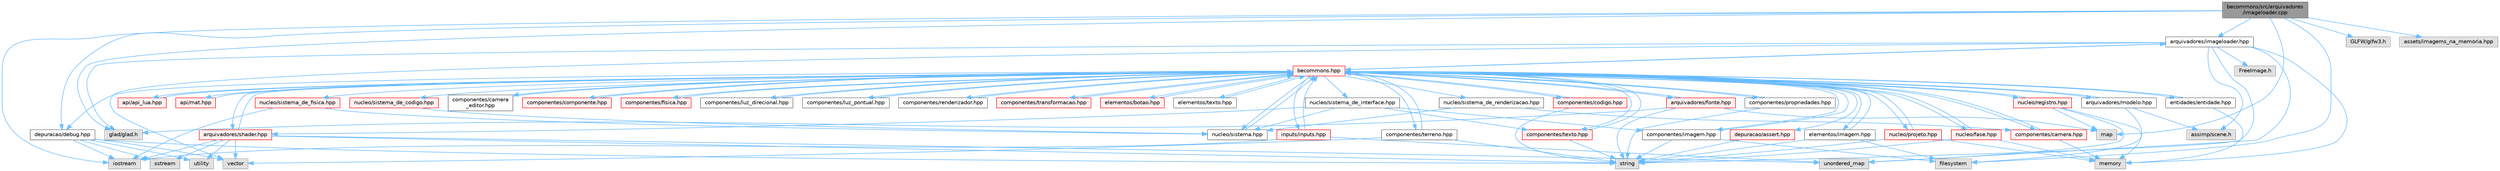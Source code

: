 digraph "becommons/src/arquivadores/imageloader.cpp"
{
 // LATEX_PDF_SIZE
  bgcolor="transparent";
  edge [fontname=Helvetica,fontsize=10,labelfontname=Helvetica,labelfontsize=10];
  node [fontname=Helvetica,fontsize=10,shape=box,height=0.2,width=0.4];
  Node1 [id="Node000001",label="becommons/src/arquivadores\l/imageloader.cpp",height=0.2,width=0.4,color="gray40", fillcolor="grey60", style="filled", fontcolor="black",tooltip=" "];
  Node1 -> Node2 [id="edge1_Node000001_Node000002",color="steelblue1",style="solid",tooltip=" "];
  Node2 [id="Node000002",label="arquivadores/imageloader.hpp",height=0.2,width=0.4,color="grey40", fillcolor="white", style="filled",URL="$imageloader_8hpp.html",tooltip="Gerencia as imagems/texturas carregadas na engine."];
  Node2 -> Node3 [id="edge2_Node000002_Node000003",color="steelblue1",style="solid",tooltip=" "];
  Node3 [id="Node000003",label="glad/glad.h",height=0.2,width=0.4,color="grey60", fillcolor="#E0E0E0", style="filled",tooltip=" "];
  Node2 -> Node4 [id="edge3_Node000002_Node000004",color="steelblue1",style="solid",tooltip=" "];
  Node4 [id="Node000004",label="string",height=0.2,width=0.4,color="grey60", fillcolor="#E0E0E0", style="filled",tooltip=" "];
  Node2 -> Node5 [id="edge4_Node000002_Node000005",color="steelblue1",style="solid",tooltip=" "];
  Node5 [id="Node000005",label="unordered_map",height=0.2,width=0.4,color="grey60", fillcolor="#E0E0E0", style="filled",tooltip=" "];
  Node2 -> Node6 [id="edge5_Node000002_Node000006",color="steelblue1",style="solid",tooltip=" "];
  Node6 [id="Node000006",label="FreeImage.h",height=0.2,width=0.4,color="grey60", fillcolor="#E0E0E0", style="filled",tooltip=" "];
  Node2 -> Node7 [id="edge6_Node000002_Node000007",color="steelblue1",style="solid",tooltip=" "];
  Node7 [id="Node000007",label="assimp/scene.h",height=0.2,width=0.4,color="grey60", fillcolor="#E0E0E0", style="filled",tooltip=" "];
  Node2 -> Node8 [id="edge7_Node000002_Node000008",color="steelblue1",style="solid",tooltip=" "];
  Node8 [id="Node000008",label="vector",height=0.2,width=0.4,color="grey60", fillcolor="#E0E0E0", style="filled",tooltip=" "];
  Node2 -> Node9 [id="edge8_Node000002_Node000009",color="steelblue1",style="solid",tooltip=" "];
  Node9 [id="Node000009",label="memory",height=0.2,width=0.4,color="grey60", fillcolor="#E0E0E0", style="filled",tooltip=" "];
  Node2 -> Node10 [id="edge9_Node000002_Node000010",color="steelblue1",style="solid",tooltip=" "];
  Node10 [id="Node000010",label="becommons.hpp",height=0.2,width=0.4,color="red", fillcolor="#FFF0F0", style="filled",URL="$becommons_8hpp.html",tooltip=" "];
  Node10 -> Node11 [id="edge10_Node000010_Node000011",color="steelblue1",style="solid",tooltip=" "];
  Node11 [id="Node000011",label="api/api_lua.hpp",height=0.2,width=0.4,color="red", fillcolor="#FFF0F0", style="filled",URL="$api__lua_8hpp.html",tooltip="Gerencia a configuração do luabridge para api lua."];
  Node11 -> Node10 [id="edge11_Node000011_Node000010",color="steelblue1",style="solid",tooltip=" "];
  Node10 -> Node16 [id="edge12_Node000010_Node000016",color="steelblue1",style="solid",tooltip=" "];
  Node16 [id="Node000016",label="api/mat.hpp",height=0.2,width=0.4,color="red", fillcolor="#FFF0F0", style="filled",URL="$mat_8hpp.html",tooltip="Gerencia funçoes matemáticas."];
  Node16 -> Node10 [id="edge13_Node000016_Node000010",color="steelblue1",style="solid",tooltip=" "];
  Node10 -> Node19 [id="edge14_Node000010_Node000019",color="steelblue1",style="solid",tooltip=" "];
  Node19 [id="Node000019",label="arquivadores/fonte.hpp",height=0.2,width=0.4,color="red", fillcolor="#FFF0F0", style="filled",URL="$fonte_8hpp.html",tooltip="Define estruturas básicas para renderização de textos."];
  Node19 -> Node3 [id="edge15_Node000019_Node000003",color="steelblue1",style="solid",tooltip=" "];
  Node19 -> Node4 [id="edge16_Node000019_Node000004",color="steelblue1",style="solid",tooltip=" "];
  Node19 -> Node20 [id="edge17_Node000019_Node000020",color="steelblue1",style="solid",tooltip=" "];
  Node20 [id="Node000020",label="map",height=0.2,width=0.4,color="grey60", fillcolor="#E0E0E0", style="filled",tooltip=" "];
  Node19 -> Node10 [id="edge18_Node000019_Node000010",color="steelblue1",style="solid",tooltip=" "];
  Node10 -> Node2 [id="edge19_Node000010_Node000002",color="steelblue1",style="solid",tooltip=" "];
  Node10 -> Node22 [id="edge20_Node000010_Node000022",color="steelblue1",style="solid",tooltip=" "];
  Node22 [id="Node000022",label="arquivadores/modelo.hpp",height=0.2,width=0.4,color="grey40", fillcolor="white", style="filled",URL="$modelo_8hpp.html",tooltip="Carrega um modelo usando a biblioteca assimp com base em um diretório."];
  Node22 -> Node7 [id="edge21_Node000022_Node000007",color="steelblue1",style="solid",tooltip=" "];
  Node22 -> Node23 [id="edge22_Node000022_Node000023",color="steelblue1",style="solid",tooltip=" "];
  Node23 [id="Node000023",label="filesystem",height=0.2,width=0.4,color="grey60", fillcolor="#E0E0E0", style="filled",tooltip=" "];
  Node22 -> Node10 [id="edge23_Node000022_Node000010",color="steelblue1",style="solid",tooltip=" "];
  Node10 -> Node24 [id="edge24_Node000010_Node000024",color="steelblue1",style="solid",tooltip=" "];
  Node24 [id="Node000024",label="arquivadores/shader.hpp",height=0.2,width=0.4,color="red", fillcolor="#FFF0F0", style="filled",URL="$shader_8hpp.html",tooltip="Gerencia os shaders GLSL."];
  Node24 -> Node4 [id="edge25_Node000024_Node000004",color="steelblue1",style="solid",tooltip=" "];
  Node24 -> Node26 [id="edge26_Node000024_Node000026",color="steelblue1",style="solid",tooltip=" "];
  Node26 [id="Node000026",label="sstream",height=0.2,width=0.4,color="grey60", fillcolor="#E0E0E0", style="filled",tooltip=" "];
  Node24 -> Node27 [id="edge27_Node000024_Node000027",color="steelblue1",style="solid",tooltip=" "];
  Node27 [id="Node000027",label="iostream",height=0.2,width=0.4,color="grey60", fillcolor="#E0E0E0", style="filled",tooltip=" "];
  Node24 -> Node8 [id="edge28_Node000024_Node000008",color="steelblue1",style="solid",tooltip=" "];
  Node24 -> Node28 [id="edge29_Node000024_Node000028",color="steelblue1",style="solid",tooltip=" "];
  Node28 [id="Node000028",label="utility",height=0.2,width=0.4,color="grey60", fillcolor="#E0E0E0", style="filled",tooltip=" "];
  Node24 -> Node5 [id="edge30_Node000024_Node000005",color="steelblue1",style="solid",tooltip=" "];
  Node24 -> Node10 [id="edge31_Node000024_Node000010",color="steelblue1",style="solid",tooltip=" "];
  Node10 -> Node30 [id="edge32_Node000010_Node000030",color="steelblue1",style="solid",tooltip=" "];
  Node30 [id="Node000030",label="componentes/camera.hpp",height=0.2,width=0.4,color="red", fillcolor="#FFF0F0", style="filled",URL="$camera_8hpp.html",tooltip="Estrutura básica de câmera."];
  Node30 -> Node9 [id="edge33_Node000030_Node000009",color="steelblue1",style="solid",tooltip=" "];
  Node30 -> Node10 [id="edge34_Node000030_Node000010",color="steelblue1",style="solid",tooltip=" "];
  Node10 -> Node33 [id="edge35_Node000010_Node000033",color="steelblue1",style="solid",tooltip=" "];
  Node33 [id="Node000033",label="componentes/camera\l_editor.hpp",height=0.2,width=0.4,color="grey40", fillcolor="white", style="filled",URL="$camera__editor_8hpp.html",tooltip=" "];
  Node33 -> Node10 [id="edge36_Node000033_Node000010",color="steelblue1",style="solid",tooltip=" "];
  Node10 -> Node34 [id="edge37_Node000010_Node000034",color="steelblue1",style="solid",tooltip=" "];
  Node34 [id="Node000034",label="componentes/codigo.hpp",height=0.2,width=0.4,color="red", fillcolor="#FFF0F0", style="filled",URL="$codigo_8hpp.html",tooltip="Componente de código para entidades ECS."];
  Node34 -> Node4 [id="edge38_Node000034_Node000004",color="steelblue1",style="solid",tooltip=" "];
  Node34 -> Node10 [id="edge39_Node000034_Node000010",color="steelblue1",style="solid",tooltip=" "];
  Node10 -> Node36 [id="edge40_Node000010_Node000036",color="steelblue1",style="solid",tooltip=" "];
  Node36 [id="Node000036",label="componentes/componente.hpp",height=0.2,width=0.4,color="red", fillcolor="#FFF0F0", style="filled",URL="$componente_8hpp.html",tooltip="Estrutura base para componetes."];
  Node36 -> Node10 [id="edge41_Node000036_Node000010",color="steelblue1",style="solid",tooltip=" "];
  Node10 -> Node41 [id="edge42_Node000010_Node000041",color="steelblue1",style="solid",tooltip=" "];
  Node41 [id="Node000041",label="componentes/fisica.hpp",height=0.2,width=0.4,color="red", fillcolor="#FFF0F0", style="filled",URL="$fisica_8hpp.html",tooltip="Componente de física para entidades ECS."];
  Node41 -> Node10 [id="edge43_Node000041_Node000010",color="steelblue1",style="solid",tooltip=" "];
  Node10 -> Node42 [id="edge44_Node000010_Node000042",color="steelblue1",style="solid",tooltip=" "];
  Node42 [id="Node000042",label="componentes/imagem.hpp",height=0.2,width=0.4,color="grey40", fillcolor="white", style="filled",URL="$componentes_2imagem_8hpp.html",tooltip=" "];
  Node42 -> Node4 [id="edge45_Node000042_Node000004",color="steelblue1",style="solid",tooltip=" "];
  Node42 -> Node23 [id="edge46_Node000042_Node000023",color="steelblue1",style="solid",tooltip=" "];
  Node42 -> Node10 [id="edge47_Node000042_Node000010",color="steelblue1",style="solid",tooltip=" "];
  Node10 -> Node43 [id="edge48_Node000010_Node000043",color="steelblue1",style="solid",tooltip=" "];
  Node43 [id="Node000043",label="componentes/luz_direcional.hpp",height=0.2,width=0.4,color="grey40", fillcolor="white", style="filled",URL="$luz__direcional_8hpp.html",tooltip=" "];
  Node43 -> Node10 [id="edge49_Node000043_Node000010",color="steelblue1",style="solid",tooltip=" "];
  Node10 -> Node44 [id="edge50_Node000010_Node000044",color="steelblue1",style="solid",tooltip=" "];
  Node44 [id="Node000044",label="componentes/luz_pontual.hpp",height=0.2,width=0.4,color="grey40", fillcolor="white", style="filled",URL="$luz__pontual_8hpp.html",tooltip=" "];
  Node44 -> Node10 [id="edge51_Node000044_Node000010",color="steelblue1",style="solid",tooltip=" "];
  Node10 -> Node45 [id="edge52_Node000010_Node000045",color="steelblue1",style="solid",tooltip=" "];
  Node45 [id="Node000045",label="componentes/propriedades.hpp",height=0.2,width=0.4,color="grey40", fillcolor="white", style="filled",URL="$propriedades_8hpp.html",tooltip=" "];
  Node45 -> Node4 [id="edge53_Node000045_Node000004",color="steelblue1",style="solid",tooltip=" "];
  Node45 -> Node10 [id="edge54_Node000045_Node000010",color="steelblue1",style="solid",tooltip=" "];
  Node10 -> Node46 [id="edge55_Node000010_Node000046",color="steelblue1",style="solid",tooltip=" "];
  Node46 [id="Node000046",label="componentes/renderizador.hpp",height=0.2,width=0.4,color="grey40", fillcolor="white", style="filled",URL="$renderizador_8hpp.html",tooltip=" "];
  Node46 -> Node10 [id="edge56_Node000046_Node000010",color="steelblue1",style="solid",tooltip=" "];
  Node10 -> Node47 [id="edge57_Node000010_Node000047",color="steelblue1",style="solid",tooltip=" "];
  Node47 [id="Node000047",label="componentes/terreno.hpp",height=0.2,width=0.4,color="grey40", fillcolor="white", style="filled",URL="$terreno_8hpp.html",tooltip=" "];
  Node47 -> Node8 [id="edge58_Node000047_Node000008",color="steelblue1",style="solid",tooltip=" "];
  Node47 -> Node4 [id="edge59_Node000047_Node000004",color="steelblue1",style="solid",tooltip=" "];
  Node47 -> Node10 [id="edge60_Node000047_Node000010",color="steelblue1",style="solid",tooltip=" "];
  Node10 -> Node48 [id="edge61_Node000010_Node000048",color="steelblue1",style="solid",tooltip=" "];
  Node48 [id="Node000048",label="componentes/texto.hpp",height=0.2,width=0.4,color="red", fillcolor="#FFF0F0", style="filled",URL="$componentes_2texto_8hpp.html",tooltip=" "];
  Node48 -> Node4 [id="edge62_Node000048_Node000004",color="steelblue1",style="solid",tooltip=" "];
  Node48 -> Node10 [id="edge63_Node000048_Node000010",color="steelblue1",style="solid",tooltip=" "];
  Node10 -> Node49 [id="edge64_Node000010_Node000049",color="steelblue1",style="solid",tooltip=" "];
  Node49 [id="Node000049",label="componentes/transformacao.hpp",height=0.2,width=0.4,color="red", fillcolor="#FFF0F0", style="filled",URL="$transformacao_8hpp.html",tooltip="Calcula a mtriz de modelo para um objeto 3d qualquer."];
  Node49 -> Node10 [id="edge65_Node000049_Node000010",color="steelblue1",style="solid",tooltip=" "];
  Node10 -> Node53 [id="edge66_Node000010_Node000053",color="steelblue1",style="solid",tooltip=" "];
  Node53 [id="Node000053",label="depuracao/debug.hpp",height=0.2,width=0.4,color="grey40", fillcolor="white", style="filled",URL="$debug_8hpp.html",tooltip=" "];
  Node53 -> Node8 [id="edge67_Node000053_Node000008",color="steelblue1",style="solid",tooltip=" "];
  Node53 -> Node28 [id="edge68_Node000053_Node000028",color="steelblue1",style="solid",tooltip=" "];
  Node53 -> Node4 [id="edge69_Node000053_Node000004",color="steelblue1",style="solid",tooltip=" "];
  Node53 -> Node27 [id="edge70_Node000053_Node000027",color="steelblue1",style="solid",tooltip=" "];
  Node53 -> Node26 [id="edge71_Node000053_Node000026",color="steelblue1",style="solid",tooltip=" "];
  Node10 -> Node54 [id="edge72_Node000010_Node000054",color="steelblue1",style="solid",tooltip=" "];
  Node54 [id="Node000054",label="depuracao/assert.hpp",height=0.2,width=0.4,color="red", fillcolor="#FFF0F0", style="filled",URL="$assert_8hpp.html",tooltip=" "];
  Node54 -> Node4 [id="edge73_Node000054_Node000004",color="steelblue1",style="solid",tooltip=" "];
  Node10 -> Node57 [id="edge74_Node000010_Node000057",color="steelblue1",style="solid",tooltip=" "];
  Node57 [id="Node000057",label="elementos/botao.hpp",height=0.2,width=0.4,color="red", fillcolor="#FFF0F0", style="filled",URL="$botao_8hpp.html",tooltip=" "];
  Node57 -> Node10 [id="edge75_Node000057_Node000010",color="steelblue1",style="solid",tooltip=" "];
  Node10 -> Node59 [id="edge76_Node000010_Node000059",color="steelblue1",style="solid",tooltip=" "];
  Node59 [id="Node000059",label="elementos/imagem.hpp",height=0.2,width=0.4,color="grey40", fillcolor="white", style="filled",URL="$elementos_2imagem_8hpp.html",tooltip="Gerencia a configuração do luabridge para api lua."];
  Node59 -> Node4 [id="edge77_Node000059_Node000004",color="steelblue1",style="solid",tooltip=" "];
  Node59 -> Node23 [id="edge78_Node000059_Node000023",color="steelblue1",style="solid",tooltip=" "];
  Node59 -> Node10 [id="edge79_Node000059_Node000010",color="steelblue1",style="solid",tooltip=" "];
  Node10 -> Node60 [id="edge80_Node000010_Node000060",color="steelblue1",style="solid",tooltip=" "];
  Node60 [id="Node000060",label="elementos/texto.hpp",height=0.2,width=0.4,color="grey40", fillcolor="white", style="filled",URL="$elementos_2texto_8hpp.html",tooltip=" "];
  Node60 -> Node10 [id="edge81_Node000060_Node000010",color="steelblue1",style="solid",tooltip=" "];
  Node10 -> Node61 [id="edge82_Node000010_Node000061",color="steelblue1",style="solid",tooltip=" "];
  Node61 [id="Node000061",label="entidades/entidade.hpp",height=0.2,width=0.4,color="grey40", fillcolor="white", style="filled",URL="$entidade_8hpp.html",tooltip="Inclusoes e defini��es relacionadas � entidade."];
  Node61 -> Node9 [id="edge83_Node000061_Node000009",color="steelblue1",style="solid",tooltip=" "];
  Node61 -> Node10 [id="edge84_Node000061_Node000010",color="steelblue1",style="solid",tooltip=" "];
  Node10 -> Node62 [id="edge85_Node000010_Node000062",color="steelblue1",style="solid",tooltip=" "];
  Node62 [id="Node000062",label="inputs/inputs.hpp",height=0.2,width=0.4,color="red", fillcolor="#FFF0F0", style="filled",URL="$inputs_8hpp.html",tooltip=" "];
  Node62 -> Node27 [id="edge86_Node000062_Node000027",color="steelblue1",style="solid",tooltip=" "];
  Node62 -> Node5 [id="edge87_Node000062_Node000005",color="steelblue1",style="solid",tooltip=" "];
  Node62 -> Node10 [id="edge88_Node000062_Node000010",color="steelblue1",style="solid",tooltip=" "];
  Node10 -> Node63 [id="edge89_Node000010_Node000063",color="steelblue1",style="solid",tooltip=" "];
  Node63 [id="Node000063",label="nucleo/fase.hpp",height=0.2,width=0.4,color="red", fillcolor="#FFF0F0", style="filled",URL="$fase_8hpp.html",tooltip="Gerencia sistemas numa fase."];
  Node63 -> Node4 [id="edge90_Node000063_Node000004",color="steelblue1",style="solid",tooltip=" "];
  Node63 -> Node9 [id="edge91_Node000063_Node000009",color="steelblue1",style="solid",tooltip=" "];
  Node63 -> Node10 [id="edge92_Node000063_Node000010",color="steelblue1",style="solid",tooltip=" "];
  Node10 -> Node64 [id="edge93_Node000010_Node000064",color="steelblue1",style="solid",tooltip=" "];
  Node64 [id="Node000064",label="nucleo/projeto.hpp",height=0.2,width=0.4,color="red", fillcolor="#FFF0F0", style="filled",URL="$projeto_8hpp.html",tooltip="Gerencia configurações do projeto."];
  Node64 -> Node4 [id="edge94_Node000064_Node000004",color="steelblue1",style="solid",tooltip=" "];
  Node64 -> Node9 [id="edge95_Node000064_Node000009",color="steelblue1",style="solid",tooltip=" "];
  Node64 -> Node10 [id="edge96_Node000064_Node000010",color="steelblue1",style="solid",tooltip=" "];
  Node10 -> Node65 [id="edge97_Node000010_Node000065",color="steelblue1",style="solid",tooltip=" "];
  Node65 [id="Node000065",label="nucleo/registro.hpp",height=0.2,width=0.4,color="red", fillcolor="#FFF0F0", style="filled",URL="$registro_8hpp.html",tooltip="Inclusoes e definições relacionadas à registro."];
  Node65 -> Node5 [id="edge98_Node000065_Node000005",color="steelblue1",style="solid",tooltip=" "];
  Node65 -> Node20 [id="edge99_Node000065_Node000020",color="steelblue1",style="solid",tooltip=" "];
  Node65 -> Node9 [id="edge100_Node000065_Node000009",color="steelblue1",style="solid",tooltip=" "];
  Node65 -> Node10 [id="edge101_Node000065_Node000010",color="steelblue1",style="solid",tooltip=" "];
  Node10 -> Node67 [id="edge102_Node000010_Node000067",color="steelblue1",style="solid",tooltip=" "];
  Node67 [id="Node000067",label="nucleo/sistema.hpp",height=0.2,width=0.4,color="grey40", fillcolor="white", style="filled",URL="$nucleo_2sistema_8hpp.html",tooltip=" "];
  Node67 -> Node10 [id="edge103_Node000067_Node000010",color="steelblue1",style="solid",tooltip=" "];
  Node10 -> Node68 [id="edge104_Node000010_Node000068",color="steelblue1",style="solid",tooltip=" "];
  Node68 [id="Node000068",label="nucleo/sistema_de_codigo.hpp",height=0.2,width=0.4,color="red", fillcolor="#FFF0F0", style="filled",URL="$sistema__de__codigo_8hpp.html",tooltip=" "];
  Node68 -> Node67 [id="edge105_Node000068_Node000067",color="steelblue1",style="solid",tooltip=" "];
  Node10 -> Node71 [id="edge106_Node000010_Node000071",color="steelblue1",style="solid",tooltip=" "];
  Node71 [id="Node000071",label="nucleo/sistema_de_fisica.hpp",height=0.2,width=0.4,color="red", fillcolor="#FFF0F0", style="filled",URL="$sistema__de__fisica_8hpp.html",tooltip="Gerencia a fisica de jogo com o bullet3."];
  Node71 -> Node67 [id="edge107_Node000071_Node000067",color="steelblue1",style="solid",tooltip=" "];
  Node71 -> Node27 [id="edge108_Node000071_Node000027",color="steelblue1",style="solid",tooltip=" "];
  Node10 -> Node73 [id="edge109_Node000010_Node000073",color="steelblue1",style="solid",tooltip=" "];
  Node73 [id="Node000073",label="nucleo/sistema_de_interface.hpp",height=0.2,width=0.4,color="grey40", fillcolor="white", style="filled",URL="$sistema__de__interface_8hpp.html",tooltip=" "];
  Node73 -> Node67 [id="edge110_Node000073_Node000067",color="steelblue1",style="solid",tooltip=" "];
  Node73 -> Node24 [id="edge111_Node000073_Node000024",color="steelblue1",style="solid",tooltip=" "];
  Node73 -> Node48 [id="edge112_Node000073_Node000048",color="steelblue1",style="solid",tooltip=" "];
  Node73 -> Node42 [id="edge113_Node000073_Node000042",color="steelblue1",style="solid",tooltip=" "];
  Node10 -> Node74 [id="edge114_Node000010_Node000074",color="steelblue1",style="solid",tooltip=" "];
  Node74 [id="Node000074",label="nucleo/sistema_de_renderizacao.hpp",height=0.2,width=0.4,color="grey40", fillcolor="white", style="filled",URL="$sistema__de__renderizacao_8hpp.html",tooltip="Gerencia a renderizacao."];
  Node74 -> Node67 [id="edge115_Node000074_Node000067",color="steelblue1",style="solid",tooltip=" "];
  Node74 -> Node30 [id="edge116_Node000074_Node000030",color="steelblue1",style="solid",tooltip=" "];
  Node1 -> Node3 [id="edge117_Node000001_Node000003",color="steelblue1",style="solid",tooltip=" "];
  Node1 -> Node91 [id="edge118_Node000001_Node000091",color="steelblue1",style="solid",tooltip=" "];
  Node91 [id="Node000091",label="GLFW/glfw3.h",height=0.2,width=0.4,color="grey60", fillcolor="#E0E0E0", style="filled",tooltip=" "];
  Node1 -> Node92 [id="edge119_Node000001_Node000092",color="steelblue1",style="solid",tooltip=" "];
  Node92 [id="Node000092",label="assets/imagems_na_memoria.hpp",height=0.2,width=0.4,color="grey60", fillcolor="#E0E0E0", style="filled",tooltip=" "];
  Node1 -> Node20 [id="edge120_Node000001_Node000020",color="steelblue1",style="solid",tooltip=" "];
  Node1 -> Node23 [id="edge121_Node000001_Node000023",color="steelblue1",style="solid",tooltip=" "];
  Node1 -> Node53 [id="edge122_Node000001_Node000053",color="steelblue1",style="solid",tooltip=" "];
  Node1 -> Node27 [id="edge123_Node000001_Node000027",color="steelblue1",style="solid",tooltip=" "];
}
